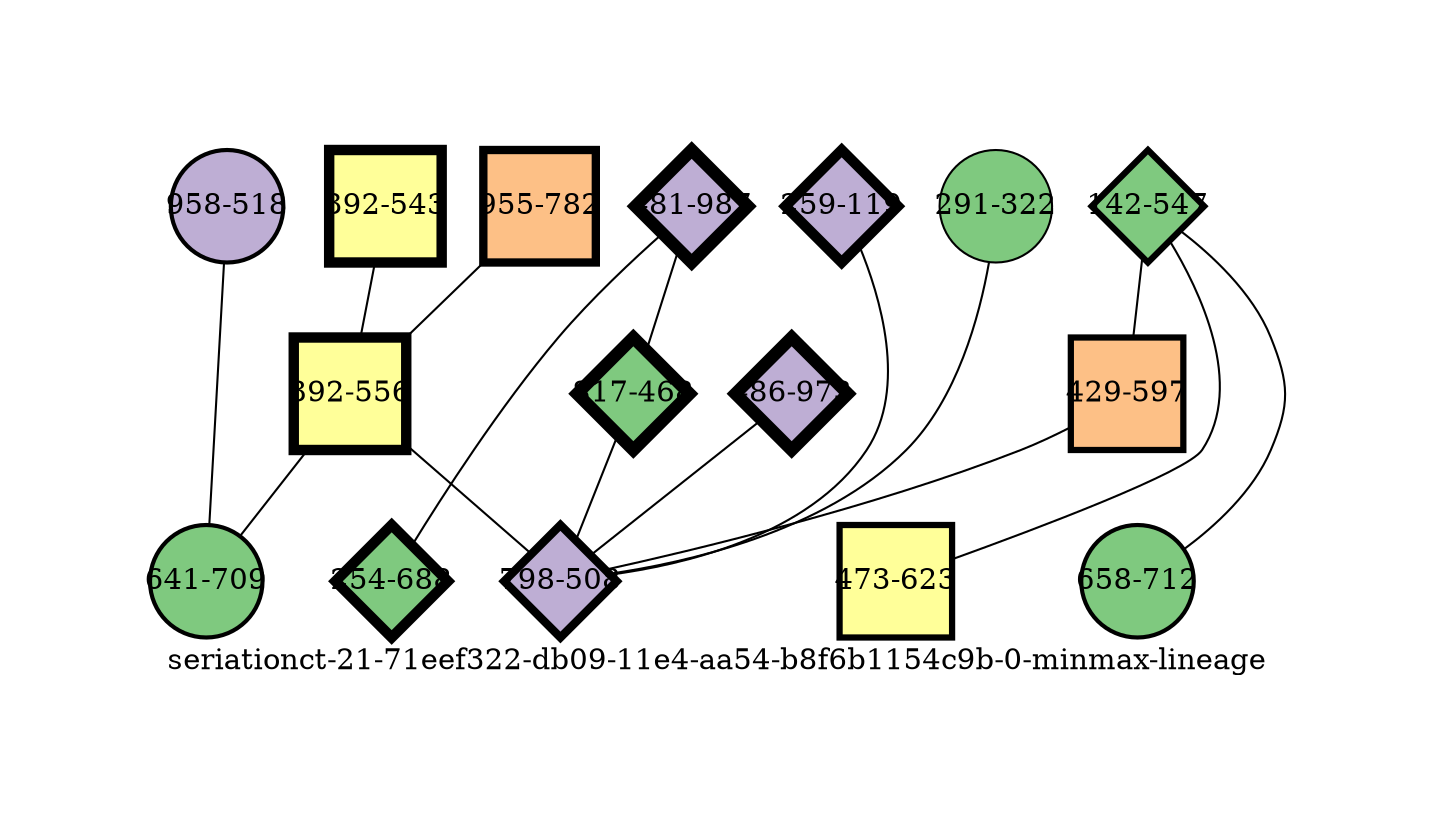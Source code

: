strict graph "seriationct-21-71eef322-db09-11e4-aa54-b8f6b1154c9b-0-minmax-lineage" {
labelloc=b;
ratio=auto;
pad="1.0";
label="seriationct-21-71eef322-db09-11e4-aa54-b8f6b1154c9b-0-minmax-lineage";
node [width="0.75", style=filled, fixedsize=true, height="0.75", shape=circle, label=""];
0 [xCoordinate="782.0", appears_in_slice=4, yCoordinate="955.0", colorscheme=accent6, lineage_id=1, short_label="955-782", label="955-782", shape=square, cluster_id=2, fillcolor=3, size="500.0", id=12, penwidth="4.0"];
1 [xCoordinate="543.0", appears_in_slice=5, yCoordinate="392.0", colorscheme=accent6, lineage_id=1, short_label="392-543", label="392-543", shape=square, cluster_id=3, fillcolor=4, size="500.0", id=0, penwidth="5.0"];
2 [xCoordinate="556.0", appears_in_slice=5, yCoordinate="392.0", colorscheme=accent6, lineage_id=1, short_label="392-556", label="392-556", shape=square, cluster_id=3, fillcolor=4, size="500.0", id=1, penwidth="5.0"];
3 [xCoordinate="119.0", appears_in_slice=5, yCoordinate="259.0", colorscheme=accent6, lineage_id=2, short_label="259-119", label="259-119", shape=diamond, cluster_id=1, fillcolor=2, size="500.0", id=7, penwidth="5.0"];
4 [xCoordinate="518.0", appears_in_slice=2, yCoordinate="958.0", colorscheme=accent6, lineage_id=0, short_label="958-518", label="958-518", shape=circle, cluster_id=1, fillcolor=2, size="500.0", id=2, penwidth="2.0"];
5 [xCoordinate="547.0", appears_in_slice=3, yCoordinate="142.0", colorscheme=accent6, lineage_id=2, short_label="142-547", label="142-547", shape=diamond, cluster_id=0, fillcolor=1, size="500.0", id=3, penwidth="3.0"];
6 [xCoordinate="987.0", appears_in_slice=6, yCoordinate="481.0", colorscheme=accent6, lineage_id=2, short_label="481-987", label="481-987", shape=diamond, cluster_id=1, fillcolor=2, size="500.0", id=4, penwidth="6.0"];
7 [xCoordinate="709.0", appears_in_slice=2, yCoordinate="641.0", colorscheme=accent6, lineage_id=0, short_label="641-709", label="641-709", shape=circle, cluster_id=0, fillcolor=1, size="500.0", id=5, penwidth="2.0"];
8 [xCoordinate="468.0", appears_in_slice=6, yCoordinate="817.0", colorscheme=accent6, lineage_id=2, short_label="817-468", label="817-468", shape=diamond, cluster_id=0, fillcolor=1, size="500.0", id=6, penwidth="6.0"];
9 [xCoordinate="688.0", appears_in_slice=5, yCoordinate="254.0", colorscheme=accent6, lineage_id=2, short_label="254-688", label="254-688", shape=diamond, cluster_id=0, fillcolor=1, size="500.0", id=14, penwidth="5.0"];
10 [xCoordinate="322.0", appears_in_slice=1, yCoordinate="291.0", colorscheme=accent6, lineage_id=0, short_label="291-322", label="291-322", shape=circle, cluster_id=0, fillcolor=1, size="500.0", id=8, penwidth="1.0"];
11 [xCoordinate="623.0", appears_in_slice=3, yCoordinate="473.0", colorscheme=accent6, lineage_id=1, short_label="473-623", label="473-623", shape=square, cluster_id=3, fillcolor=4, size="500.0", id=9, penwidth="3.0"];
12 [xCoordinate="973.0", appears_in_slice=6, yCoordinate="486.0", colorscheme=accent6, lineage_id=2, short_label="486-973", label="486-973", shape=diamond, cluster_id=1, fillcolor=2, size="500.0", id=11, penwidth="6.0"];
13 [xCoordinate="597.0", appears_in_slice=3, yCoordinate="429.0", colorscheme=accent6, lineage_id=1, short_label="429-597", label="429-597", shape=square, cluster_id=2, fillcolor=3, size="500.0", id=10, penwidth="3.0"];
14 [xCoordinate="712.0", appears_in_slice=2, yCoordinate="658.0", colorscheme=accent6, lineage_id=0, short_label="658-712", label="658-712", shape=circle, cluster_id=0, fillcolor=1, size="500.0", id=13, penwidth="2.0"];
15 [xCoordinate="508.0", appears_in_slice=4, yCoordinate="798.0", colorscheme=accent6, lineage_id=2, short_label="798-508", label="798-508", shape=diamond, cluster_id=1, fillcolor=2, size="500.0", id=15, penwidth="4.0"];
0 -- 2  [inverseweight="3.20341743468", weight="0.312166622175"];
1 -- 2  [inverseweight="12.0490673178", weight="0.082993975685"];
2 -- 15  [inverseweight="3.35880759313", weight="0.297724705055"];
2 -- 7  [inverseweight="3.1977781881", weight="0.312717124571"];
3 -- 15  [inverseweight="2.61999241251", weight="0.381680494655"];
4 -- 7  [inverseweight="14.0303383317", weight="0.0712741187248"];
5 -- 11  [inverseweight="18.9524510895", weight="0.0527636238331"];
5 -- 13  [inverseweight="3.40522353302", weight="0.293666477488"];
5 -- 14  [inverseweight="2.78492115081", weight="0.359076593501"];
6 -- 8  [inverseweight="8.80041679761", weight="0.113630981691"];
6 -- 9  [inverseweight="3.21279440586", weight="0.311255522039"];
8 -- 15  [inverseweight="3.09634623783", weight="0.322961297991"];
10 -- 15  [inverseweight="3.20618235027", weight="0.311897419034"];
12 -- 15  [inverseweight="2.83023905775", weight="0.353327043969"];
13 -- 15  [inverseweight="3.11455455898", weight="0.321073200376"];
}
